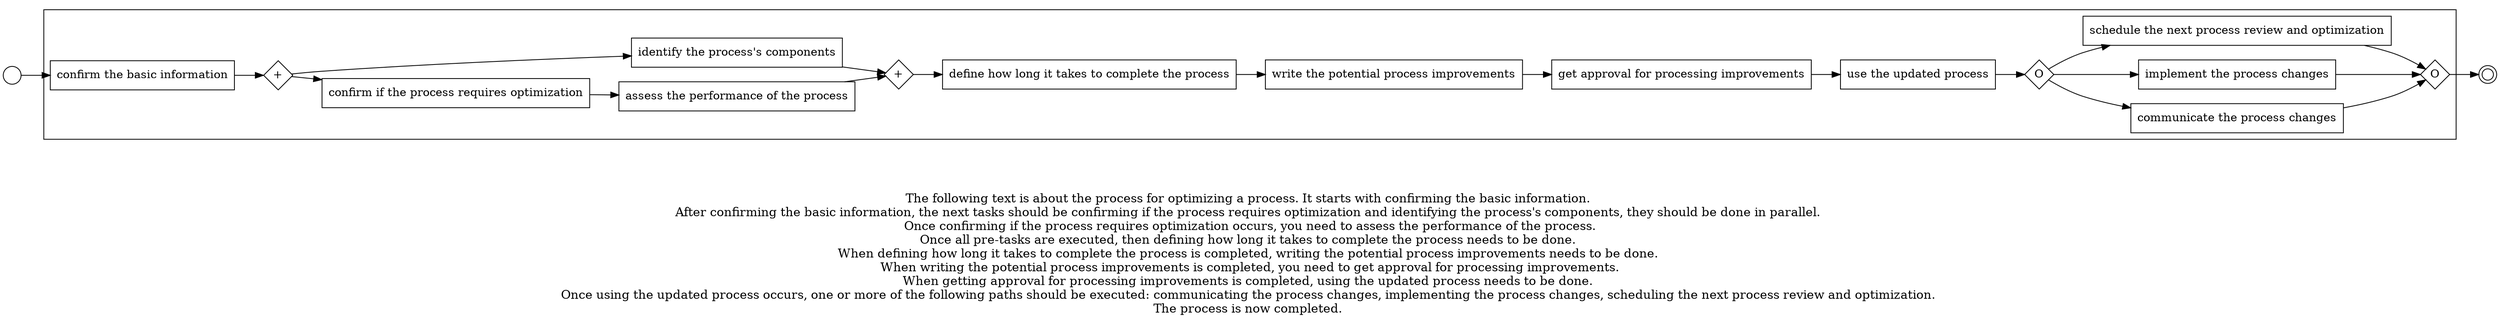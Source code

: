 digraph process_for_optimizing_a_process_188 {
	graph [rankdir=LR]
	START_NODE [label="" shape=circle width=0.3]
	subgraph CLUSTER_0 {
		"confirm the basic information" [shape=box]
		"AND_SPLIT--2. Identifying the process_A7X0" [label="+" fixedsize=true shape=diamond width=0.5]
		"confirm the basic information" -> "AND_SPLIT--2. Identifying the process_A7X0"
		"confirm if the process requires optimization" [shape=box]
		"AND_SPLIT--2. Identifying the process_A7X0" -> "confirm if the process requires optimization"
		"identify the process's components" [shape=box]
		"AND_SPLIT--2. Identifying the process_A7X0" -> "identify the process's components"
		"assess the performance of the process" [shape=box]
		"confirm if the process requires optimization" -> "assess the performance of the process"
		"AND_JOIN--2. Identifying the process_A7X0" [label="+" fixedsize=true shape=diamond width=0.5]
		"assess the performance of the process" -> "AND_JOIN--2. Identifying the process_A7X0"
		"identify the process's components" -> "AND_JOIN--2. Identifying the process_A7X0"
		"define how long it takes to complete the process" [shape=box]
		"AND_JOIN--2. Identifying the process_A7X0" -> "define how long it takes to complete the process"
		"write the potential process improvements" [shape=box]
		"define how long it takes to complete the process" -> "write the potential process improvements"
		"get approval for processing improvements" [shape=box]
		"write the potential process improvements" -> "get approval for processing improvements"
		"use the updated process" [shape=box]
		"get approval for processing improvements" -> "use the updated process"
		"OR_SPLIT--7. Optimizing the process_6KHM" [label=O fixedsize=true shape=diamond width=0.5]
		"use the updated process" -> "OR_SPLIT--7. Optimizing the process_6KHM"
		"communicate the process changes" [shape=box]
		"OR_SPLIT--7. Optimizing the process_6KHM" -> "communicate the process changes"
		"implement the process changes" [shape=box]
		"OR_SPLIT--7. Optimizing the process_6KHM" -> "implement the process changes"
		"schedule the next process review and optimization" [shape=box]
		"OR_SPLIT--7. Optimizing the process_6KHM" -> "schedule the next process review and optimization"
		"OR_JOIN--7. Optimizing the process_6KHM" [label=O fixedsize=true shape=diamond width=0.5]
		"communicate the process changes" -> "OR_JOIN--7. Optimizing the process_6KHM"
		"implement the process changes" -> "OR_JOIN--7. Optimizing the process_6KHM"
		"schedule the next process review and optimization" -> "OR_JOIN--7. Optimizing the process_6KHM"
	}
	START_NODE -> "confirm the basic information"
	END_NODE [label="" shape=doublecircle width=0.2]
	"OR_JOIN--7. Optimizing the process_6KHM" -> END_NODE
	fontsize=15 label="\n\n
The following text is about the process for optimizing a process. It starts with confirming the basic information. 
After confirming the basic information, the next tasks should be confirming if the process requires optimization and identifying the process's components, they should be done in parallel. 
Once confirming if the process requires optimization occurs, you need to assess the performance of the process.
Once all pre-tasks are executed, then defining how long it takes to complete the process needs to be done. 
When defining how long it takes to complete the process is completed, writing the potential process improvements needs to be done. 
When writing the potential process improvements is completed, you need to get approval for processing improvements.
When getting approval for processing improvements is completed, using the updated process needs to be done. 
Once using the updated process occurs, one or more of the following paths should be executed: communicating the process changes, implementing the process changes, scheduling the next process review and optimization. 
The process is now completed. 
"
}

